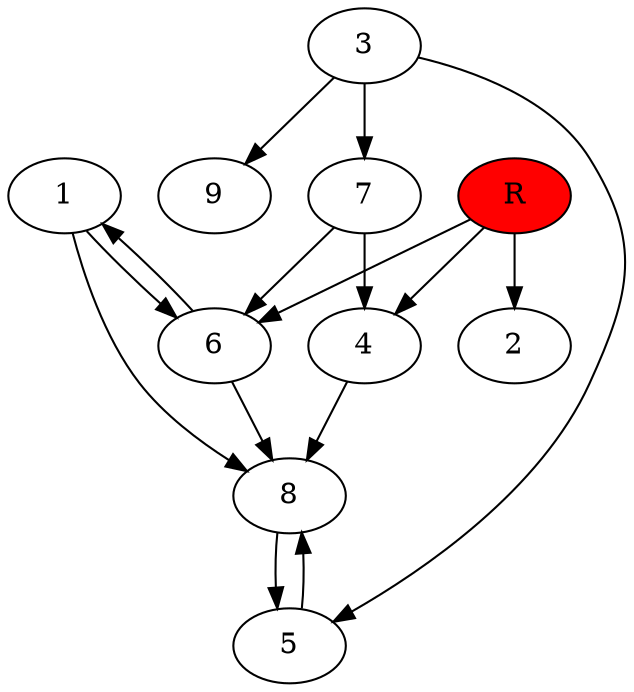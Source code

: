 digraph prb43338 {
	1
	2
	3
	4
	5
	6
	7
	8
	R [fillcolor="#ff0000" style=filled]
	1 -> 6
	1 -> 8
	3 -> 5
	3 -> 7
	3 -> 9
	4 -> 8
	5 -> 8
	6 -> 1
	6 -> 8
	7 -> 4
	7 -> 6
	8 -> 5
	R -> 2
	R -> 4
	R -> 6
}
